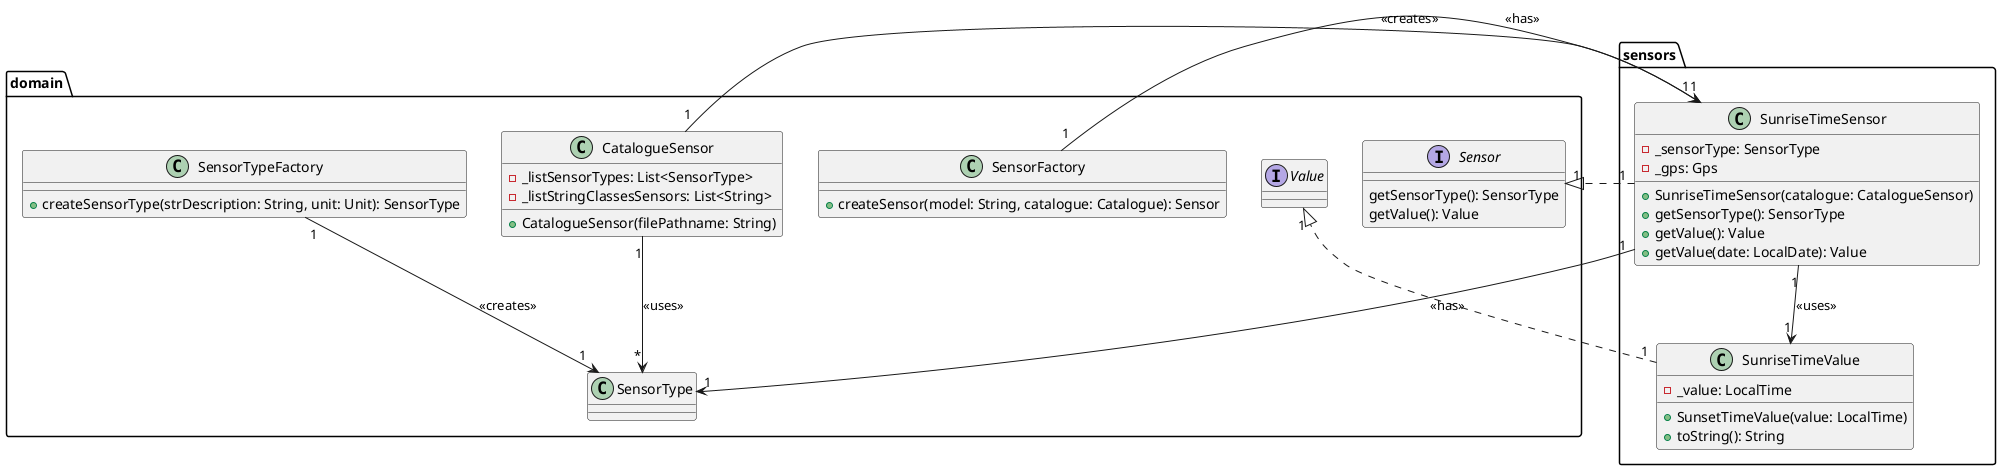 @startuml
package domain{
class CatalogueSensor{
'Attributes'
- _listSensorTypes: List<SensorType>
- _listStringClassesSensors: List<String>

'Methods'
+CatalogueSensor(filePathname: String)
}

class SensorType {
}

interface Sensor{
'Methods'
getSensorType(): SensorType
getValue(): Value
}

interface Value{
}

class SensorFactory {
'Methods'
+createSensor(model: String, catalogue: Catalogue): Sensor
}

class SensorTypeFactory {
'Methods'
+createSensorType(strDescription: String, unit: Unit): SensorType
}
}

package sensors{

class SunriseTimeValue{
'Attributes'
- _value: LocalTime

'Methods'
+SunsetTimeValue(value: LocalTime)
+toString(): String
}
class SunriseTimeSensor{
'Attributes'
- _sensorType: SensorType
- _gps: Gps

'Methods'
+SunriseTimeSensor(catalogue: CatalogueSensor)
+getSensorType(): SensorType
+getValue(): Value
+getValue(date: LocalDate): Value
}
}



SensorFactory "1" --> "1" SunriseTimeSensor : <<creates>>
SunriseTimeSensor "1" --> "1" SensorType : <<has>>
SunriseTimeSensor "1" --> "1" SunriseTimeValue : <<uses>>
SunriseTimeSensor "1" ..|> "1" Sensor

CatalogueSensor "1" --> "1" SunriseTimeSensor : <<has>>
CatalogueSensor "1" --> "*" SensorType : <<uses>>
SunriseTimeValue "1" ..|> "1" Value
SensorTypeFactory "1" --> "1" SensorType : <<creates>>


@enduml
